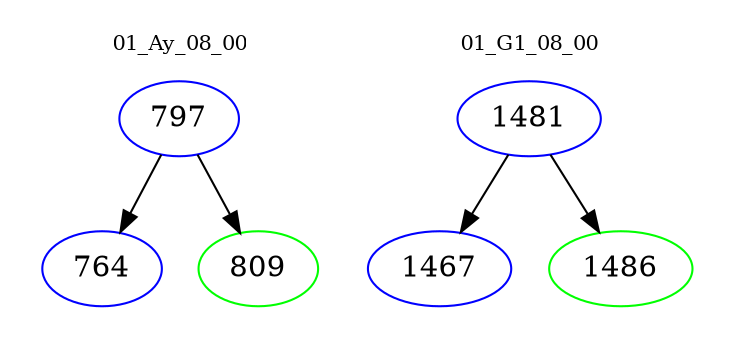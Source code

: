 digraph{
subgraph cluster_0 {
color = white
label = "01_Ay_08_00";
fontsize=10;
T0_797 [label="797", color="blue"]
T0_797 -> T0_764 [color="black"]
T0_764 [label="764", color="blue"]
T0_797 -> T0_809 [color="black"]
T0_809 [label="809", color="green"]
}
subgraph cluster_1 {
color = white
label = "01_G1_08_00";
fontsize=10;
T1_1481 [label="1481", color="blue"]
T1_1481 -> T1_1467 [color="black"]
T1_1467 [label="1467", color="blue"]
T1_1481 -> T1_1486 [color="black"]
T1_1486 [label="1486", color="green"]
}
}
